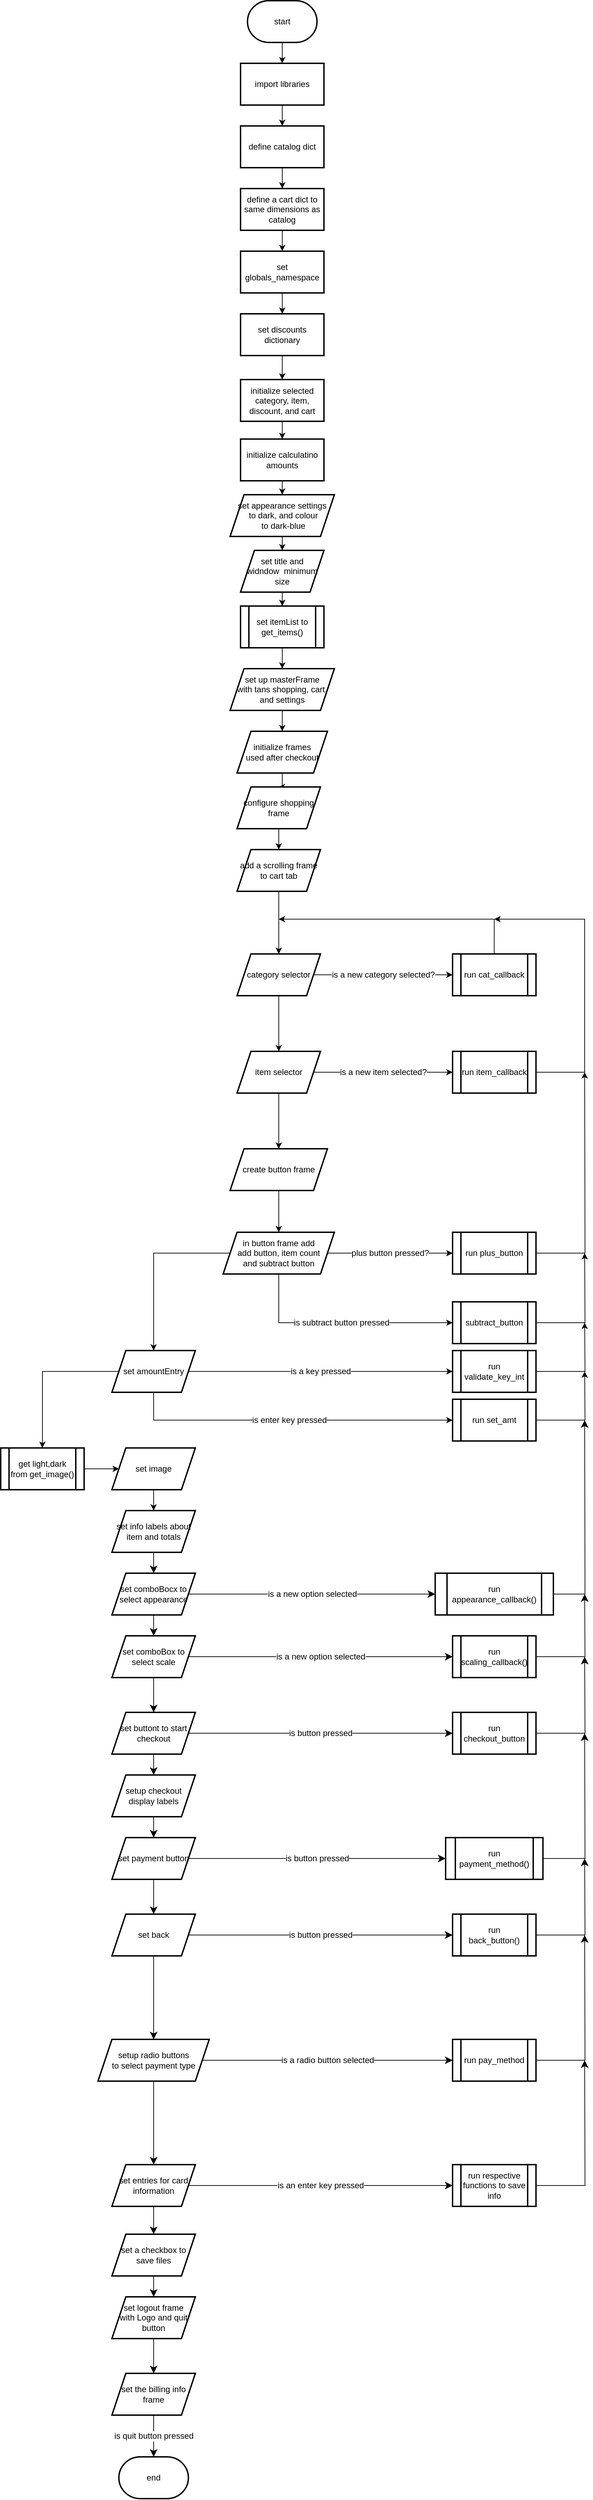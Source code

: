 <mxfile version="24.7.6">
  <diagram id="C5RBs43oDa-KdzZeNtuy" name="Page-1">
    <mxGraphModel dx="1877" dy="627" grid="1" gridSize="10" guides="1" tooltips="1" connect="1" arrows="1" fold="1" page="1" pageScale="1" pageWidth="827" pageHeight="1169" math="0" shadow="0">
      <root>
        <mxCell id="WIyWlLk6GJQsqaUBKTNV-0" />
        <mxCell id="WIyWlLk6GJQsqaUBKTNV-1" parent="WIyWlLk6GJQsqaUBKTNV-0" />
        <mxCell id="NpW_n_X_tTtmZRL8PVY6-8" value="" style="edgeStyle=orthogonalEdgeStyle;rounded=0;orthogonalLoop=1;jettySize=auto;html=1;" parent="WIyWlLk6GJQsqaUBKTNV-1" source="NpW_n_X_tTtmZRL8PVY6-2" target="NpW_n_X_tTtmZRL8PVY6-7" edge="1">
          <mxGeometry relative="1" as="geometry" />
        </mxCell>
        <mxCell id="NpW_n_X_tTtmZRL8PVY6-2" value="start" style="strokeWidth=2;html=1;shape=mxgraph.flowchart.terminator;whiteSpace=wrap;" parent="WIyWlLk6GJQsqaUBKTNV-1" vertex="1">
          <mxGeometry x="85" y="10" width="100" height="60" as="geometry" />
        </mxCell>
        <mxCell id="NpW_n_X_tTtmZRL8PVY6-3" value="end" style="strokeWidth=2;html=1;shape=mxgraph.flowchart.terminator;whiteSpace=wrap;" parent="WIyWlLk6GJQsqaUBKTNV-1" vertex="1">
          <mxGeometry x="-100" y="3540" width="100" height="60" as="geometry" />
        </mxCell>
        <mxCell id="NpW_n_X_tTtmZRL8PVY6-10" value="" style="edgeStyle=orthogonalEdgeStyle;rounded=0;orthogonalLoop=1;jettySize=auto;html=1;" parent="WIyWlLk6GJQsqaUBKTNV-1" source="NpW_n_X_tTtmZRL8PVY6-7" target="NpW_n_X_tTtmZRL8PVY6-9" edge="1">
          <mxGeometry relative="1" as="geometry" />
        </mxCell>
        <mxCell id="NpW_n_X_tTtmZRL8PVY6-7" value="import libraries" style="whiteSpace=wrap;html=1;strokeWidth=2;" parent="WIyWlLk6GJQsqaUBKTNV-1" vertex="1">
          <mxGeometry x="75" y="100" width="120" height="60" as="geometry" />
        </mxCell>
        <mxCell id="NpW_n_X_tTtmZRL8PVY6-12" value="" style="edgeStyle=orthogonalEdgeStyle;rounded=0;orthogonalLoop=1;jettySize=auto;html=1;" parent="WIyWlLk6GJQsqaUBKTNV-1" source="NpW_n_X_tTtmZRL8PVY6-9" target="NpW_n_X_tTtmZRL8PVY6-11" edge="1">
          <mxGeometry relative="1" as="geometry" />
        </mxCell>
        <mxCell id="NpW_n_X_tTtmZRL8PVY6-9" value="define catalog dict" style="whiteSpace=wrap;html=1;strokeWidth=2;" parent="WIyWlLk6GJQsqaUBKTNV-1" vertex="1">
          <mxGeometry x="75" y="190" width="120" height="60" as="geometry" />
        </mxCell>
        <mxCell id="NpW_n_X_tTtmZRL8PVY6-14" value="" style="edgeStyle=orthogonalEdgeStyle;rounded=0;orthogonalLoop=1;jettySize=auto;html=1;fontFamily=Helvetica;fontSize=12;fontColor=default;" parent="WIyWlLk6GJQsqaUBKTNV-1" source="NpW_n_X_tTtmZRL8PVY6-11" target="NpW_n_X_tTtmZRL8PVY6-13" edge="1">
          <mxGeometry relative="1" as="geometry" />
        </mxCell>
        <mxCell id="NpW_n_X_tTtmZRL8PVY6-11" value="define a cart dict to same dimensions as catalog" style="whiteSpace=wrap;html=1;strokeWidth=2;" parent="WIyWlLk6GJQsqaUBKTNV-1" vertex="1">
          <mxGeometry x="75" y="280" width="120" height="60" as="geometry" />
        </mxCell>
        <mxCell id="NpW_n_X_tTtmZRL8PVY6-16" value="" style="edgeStyle=orthogonalEdgeStyle;rounded=0;orthogonalLoop=1;jettySize=auto;html=1;fontFamily=Helvetica;fontSize=12;fontColor=default;" parent="WIyWlLk6GJQsqaUBKTNV-1" source="NpW_n_X_tTtmZRL8PVY6-13" target="NpW_n_X_tTtmZRL8PVY6-15" edge="1">
          <mxGeometry relative="1" as="geometry" />
        </mxCell>
        <mxCell id="NpW_n_X_tTtmZRL8PVY6-13" value="set globals_namespace" style="whiteSpace=wrap;html=1;strokeWidth=2;" parent="WIyWlLk6GJQsqaUBKTNV-1" vertex="1">
          <mxGeometry x="75" y="370" width="120" height="60" as="geometry" />
        </mxCell>
        <mxCell id="NpW_n_X_tTtmZRL8PVY6-18" value="" style="edgeStyle=orthogonalEdgeStyle;rounded=0;orthogonalLoop=1;jettySize=auto;html=1;fontFamily=Helvetica;fontSize=12;fontColor=default;" parent="WIyWlLk6GJQsqaUBKTNV-1" source="NpW_n_X_tTtmZRL8PVY6-15" target="NpW_n_X_tTtmZRL8PVY6-17" edge="1">
          <mxGeometry relative="1" as="geometry" />
        </mxCell>
        <mxCell id="NpW_n_X_tTtmZRL8PVY6-15" value="set discounts dictionary" style="whiteSpace=wrap;html=1;strokeWidth=2;" parent="WIyWlLk6GJQsqaUBKTNV-1" vertex="1">
          <mxGeometry x="75" y="460" width="120" height="60" as="geometry" />
        </mxCell>
        <mxCell id="NpW_n_X_tTtmZRL8PVY6-20" value="" style="edgeStyle=orthogonalEdgeStyle;rounded=0;orthogonalLoop=1;jettySize=auto;html=1;fontFamily=Helvetica;fontSize=12;fontColor=default;" parent="WIyWlLk6GJQsqaUBKTNV-1" source="NpW_n_X_tTtmZRL8PVY6-17" target="NpW_n_X_tTtmZRL8PVY6-19" edge="1">
          <mxGeometry relative="1" as="geometry" />
        </mxCell>
        <mxCell id="NpW_n_X_tTtmZRL8PVY6-17" value="initialize selected category, item, discount, and cart" style="whiteSpace=wrap;html=1;strokeWidth=2;" parent="WIyWlLk6GJQsqaUBKTNV-1" vertex="1">
          <mxGeometry x="75" y="554.5" width="120" height="60" as="geometry" />
        </mxCell>
        <mxCell id="NpW_n_X_tTtmZRL8PVY6-22" value="" style="edgeStyle=orthogonalEdgeStyle;rounded=0;orthogonalLoop=1;jettySize=auto;html=1;fontFamily=Helvetica;fontSize=12;fontColor=default;" parent="WIyWlLk6GJQsqaUBKTNV-1" source="NpW_n_X_tTtmZRL8PVY6-19" target="NpW_n_X_tTtmZRL8PVY6-21" edge="1">
          <mxGeometry relative="1" as="geometry" />
        </mxCell>
        <mxCell id="NpW_n_X_tTtmZRL8PVY6-19" value="initialize calculatino amounts" style="whiteSpace=wrap;html=1;strokeWidth=2;" parent="WIyWlLk6GJQsqaUBKTNV-1" vertex="1">
          <mxGeometry x="75" y="640" width="120" height="60" as="geometry" />
        </mxCell>
        <mxCell id="NpW_n_X_tTtmZRL8PVY6-26" value="" style="edgeStyle=orthogonalEdgeStyle;rounded=0;orthogonalLoop=1;jettySize=auto;html=1;fontFamily=Helvetica;fontSize=12;fontColor=default;" parent="WIyWlLk6GJQsqaUBKTNV-1" source="NpW_n_X_tTtmZRL8PVY6-21" target="NpW_n_X_tTtmZRL8PVY6-25" edge="1">
          <mxGeometry relative="1" as="geometry" />
        </mxCell>
        <mxCell id="NpW_n_X_tTtmZRL8PVY6-21" value="&lt;div&gt;set appearance settings&lt;/div&gt;&lt;div&gt;&amp;nbsp;to dark, and colour&lt;/div&gt;&lt;div&gt;&amp;nbsp;to dark-blue&lt;/div&gt;" style="shape=parallelogram;perimeter=parallelogramPerimeter;whiteSpace=wrap;html=1;fixedSize=1;strokeWidth=2;" parent="WIyWlLk6GJQsqaUBKTNV-1" vertex="1">
          <mxGeometry x="60" y="720" width="150" height="60" as="geometry" />
        </mxCell>
        <mxCell id="NpW_n_X_tTtmZRL8PVY6-29" value="" style="edgeStyle=orthogonalEdgeStyle;rounded=0;orthogonalLoop=1;jettySize=auto;html=1;fontFamily=Helvetica;fontSize=12;fontColor=default;" parent="WIyWlLk6GJQsqaUBKTNV-1" source="NpW_n_X_tTtmZRL8PVY6-25" target="NpW_n_X_tTtmZRL8PVY6-28" edge="1">
          <mxGeometry relative="1" as="geometry" />
        </mxCell>
        <mxCell id="NpW_n_X_tTtmZRL8PVY6-25" value="&lt;div&gt;set title and&lt;/div&gt;&lt;div&gt;widndow&amp;nbsp; minimum size&lt;br&gt;&lt;/div&gt;" style="shape=parallelogram;perimeter=parallelogramPerimeter;whiteSpace=wrap;html=1;fixedSize=1;strokeWidth=2;" parent="WIyWlLk6GJQsqaUBKTNV-1" vertex="1">
          <mxGeometry x="75" y="800" width="120" height="60" as="geometry" />
        </mxCell>
        <mxCell id="NpW_n_X_tTtmZRL8PVY6-31" value="" style="edgeStyle=orthogonalEdgeStyle;rounded=0;orthogonalLoop=1;jettySize=auto;html=1;fontFamily=Helvetica;fontSize=12;fontColor=default;" parent="WIyWlLk6GJQsqaUBKTNV-1" source="NpW_n_X_tTtmZRL8PVY6-28" target="NpW_n_X_tTtmZRL8PVY6-30" edge="1">
          <mxGeometry relative="1" as="geometry" />
        </mxCell>
        <mxCell id="NpW_n_X_tTtmZRL8PVY6-28" value="set itemList to get_items()" style="shape=process;whiteSpace=wrap;html=1;backgroundOutline=1;strokeWidth=2;" parent="WIyWlLk6GJQsqaUBKTNV-1" vertex="1">
          <mxGeometry x="75" y="880" width="120" height="60" as="geometry" />
        </mxCell>
        <mxCell id="NpW_n_X_tTtmZRL8PVY6-33" value="" style="edgeStyle=orthogonalEdgeStyle;rounded=0;orthogonalLoop=1;jettySize=auto;html=1;fontFamily=Helvetica;fontSize=12;fontColor=default;" parent="WIyWlLk6GJQsqaUBKTNV-1" source="NpW_n_X_tTtmZRL8PVY6-30" target="NpW_n_X_tTtmZRL8PVY6-32" edge="1">
          <mxGeometry relative="1" as="geometry" />
        </mxCell>
        <mxCell id="NpW_n_X_tTtmZRL8PVY6-30" value="&lt;div&gt;set up masterFrame&lt;/div&gt;&lt;div&gt;with tans shopping, cart, and settings&lt;/div&gt;" style="shape=parallelogram;perimeter=parallelogramPerimeter;whiteSpace=wrap;html=1;fixedSize=1;strokeWidth=2;" parent="WIyWlLk6GJQsqaUBKTNV-1" vertex="1">
          <mxGeometry x="60" y="970" width="150" height="60" as="geometry" />
        </mxCell>
        <mxCell id="NpW_n_X_tTtmZRL8PVY6-35" value="" style="edgeStyle=orthogonalEdgeStyle;rounded=0;orthogonalLoop=1;jettySize=auto;html=1;fontFamily=Helvetica;fontSize=12;fontColor=default;" parent="WIyWlLk6GJQsqaUBKTNV-1" source="NpW_n_X_tTtmZRL8PVY6-32" target="NpW_n_X_tTtmZRL8PVY6-34" edge="1">
          <mxGeometry relative="1" as="geometry" />
        </mxCell>
        <mxCell id="NpW_n_X_tTtmZRL8PVY6-32" value="&lt;div&gt;initialize frames&lt;/div&gt;&lt;div&gt;used after checkout&lt;/div&gt;" style="shape=parallelogram;perimeter=parallelogramPerimeter;whiteSpace=wrap;html=1;fixedSize=1;strokeWidth=2;" parent="WIyWlLk6GJQsqaUBKTNV-1" vertex="1">
          <mxGeometry x="70" y="1060" width="130" height="60" as="geometry" />
        </mxCell>
        <mxCell id="NpW_n_X_tTtmZRL8PVY6-37" value="" style="edgeStyle=orthogonalEdgeStyle;rounded=0;orthogonalLoop=1;jettySize=auto;html=1;fontFamily=Helvetica;fontSize=12;fontColor=default;" parent="WIyWlLk6GJQsqaUBKTNV-1" source="NpW_n_X_tTtmZRL8PVY6-34" target="NpW_n_X_tTtmZRL8PVY6-36" edge="1">
          <mxGeometry relative="1" as="geometry" />
        </mxCell>
        <mxCell id="NpW_n_X_tTtmZRL8PVY6-34" value="configure shopping frame" style="shape=parallelogram;perimeter=parallelogramPerimeter;whiteSpace=wrap;html=1;fixedSize=1;strokeWidth=2;" parent="WIyWlLk6GJQsqaUBKTNV-1" vertex="1">
          <mxGeometry x="70" y="1140" width="120" height="60" as="geometry" />
        </mxCell>
        <mxCell id="NpW_n_X_tTtmZRL8PVY6-39" value="" style="edgeStyle=orthogonalEdgeStyle;rounded=0;orthogonalLoop=1;jettySize=auto;html=1;fontFamily=Helvetica;fontSize=12;fontColor=default;" parent="WIyWlLk6GJQsqaUBKTNV-1" source="NpW_n_X_tTtmZRL8PVY6-36" target="NpW_n_X_tTtmZRL8PVY6-38" edge="1">
          <mxGeometry relative="1" as="geometry" />
        </mxCell>
        <mxCell id="NpW_n_X_tTtmZRL8PVY6-36" value="add a scrolling frame to cart tab" style="shape=parallelogram;perimeter=parallelogramPerimeter;whiteSpace=wrap;html=1;fixedSize=1;strokeWidth=2;" parent="WIyWlLk6GJQsqaUBKTNV-1" vertex="1">
          <mxGeometry x="70" y="1230" width="120" height="60" as="geometry" />
        </mxCell>
        <mxCell id="NpW_n_X_tTtmZRL8PVY6-41" value="is a new category selected?" style="edgeStyle=orthogonalEdgeStyle;rounded=0;orthogonalLoop=1;jettySize=auto;html=1;fontFamily=Helvetica;fontSize=12;fontColor=default;" parent="WIyWlLk6GJQsqaUBKTNV-1" source="NpW_n_X_tTtmZRL8PVY6-38" target="NpW_n_X_tTtmZRL8PVY6-40" edge="1">
          <mxGeometry relative="1" as="geometry" />
        </mxCell>
        <mxCell id="NpW_n_X_tTtmZRL8PVY6-44" value="" style="edgeStyle=orthogonalEdgeStyle;rounded=0;orthogonalLoop=1;jettySize=auto;html=1;fontFamily=Helvetica;fontSize=12;fontColor=default;" parent="WIyWlLk6GJQsqaUBKTNV-1" source="NpW_n_X_tTtmZRL8PVY6-38" target="NpW_n_X_tTtmZRL8PVY6-43" edge="1">
          <mxGeometry relative="1" as="geometry" />
        </mxCell>
        <mxCell id="NpW_n_X_tTtmZRL8PVY6-38" value="category selector" style="shape=parallelogram;perimeter=parallelogramPerimeter;whiteSpace=wrap;html=1;fixedSize=1;strokeWidth=2;" parent="WIyWlLk6GJQsqaUBKTNV-1" vertex="1">
          <mxGeometry x="70" y="1380" width="120" height="60" as="geometry" />
        </mxCell>
        <mxCell id="NpW_n_X_tTtmZRL8PVY6-42" style="edgeStyle=orthogonalEdgeStyle;rounded=0;orthogonalLoop=1;jettySize=auto;html=1;fontFamily=Helvetica;fontSize=12;fontColor=default;" parent="WIyWlLk6GJQsqaUBKTNV-1" edge="1">
          <mxGeometry relative="1" as="geometry">
            <mxPoint x="130" y="1330" as="targetPoint" />
            <mxPoint x="439.881" y="1380" as="sourcePoint" />
            <Array as="points">
              <mxPoint x="440" y="1330" />
              <mxPoint x="160" y="1330" />
            </Array>
          </mxGeometry>
        </mxCell>
        <mxCell id="NpW_n_X_tTtmZRL8PVY6-40" value="run cat_callback" style="shape=process;whiteSpace=wrap;html=1;backgroundOutline=1;strokeWidth=2;" parent="WIyWlLk6GJQsqaUBKTNV-1" vertex="1">
          <mxGeometry x="380" y="1380" width="120" height="60" as="geometry" />
        </mxCell>
        <mxCell id="NpW_n_X_tTtmZRL8PVY6-46" value="is a new item selected?" style="edgeStyle=orthogonalEdgeStyle;rounded=0;orthogonalLoop=1;jettySize=auto;html=1;fontFamily=Helvetica;fontSize=12;fontColor=default;" parent="WIyWlLk6GJQsqaUBKTNV-1" source="NpW_n_X_tTtmZRL8PVY6-43" target="NpW_n_X_tTtmZRL8PVY6-45" edge="1">
          <mxGeometry relative="1" as="geometry" />
        </mxCell>
        <mxCell id="NpW_n_X_tTtmZRL8PVY6-49" value="" style="edgeStyle=orthogonalEdgeStyle;rounded=0;orthogonalLoop=1;jettySize=auto;html=1;fontFamily=Helvetica;fontSize=12;fontColor=default;" parent="WIyWlLk6GJQsqaUBKTNV-1" source="NpW_n_X_tTtmZRL8PVY6-43" target="NpW_n_X_tTtmZRL8PVY6-48" edge="1">
          <mxGeometry relative="1" as="geometry" />
        </mxCell>
        <mxCell id="NpW_n_X_tTtmZRL8PVY6-43" value="item selector" style="shape=parallelogram;perimeter=parallelogramPerimeter;whiteSpace=wrap;html=1;fixedSize=1;strokeWidth=2;" parent="WIyWlLk6GJQsqaUBKTNV-1" vertex="1">
          <mxGeometry x="70" y="1520" width="120" height="60" as="geometry" />
        </mxCell>
        <mxCell id="NpW_n_X_tTtmZRL8PVY6-47" style="edgeStyle=orthogonalEdgeStyle;rounded=0;orthogonalLoop=1;jettySize=auto;html=1;fontFamily=Helvetica;fontSize=12;fontColor=default;" parent="WIyWlLk6GJQsqaUBKTNV-1" source="NpW_n_X_tTtmZRL8PVY6-45" edge="1">
          <mxGeometry relative="1" as="geometry">
            <mxPoint x="440" y="1330" as="targetPoint" />
            <Array as="points">
              <mxPoint x="570" y="1550" />
              <mxPoint x="570" y="1330" />
              <mxPoint x="450" y="1330" />
            </Array>
          </mxGeometry>
        </mxCell>
        <mxCell id="NpW_n_X_tTtmZRL8PVY6-45" value="run item_callback" style="shape=process;whiteSpace=wrap;html=1;backgroundOutline=1;strokeWidth=2;" parent="WIyWlLk6GJQsqaUBKTNV-1" vertex="1">
          <mxGeometry x="380" y="1520" width="120" height="60" as="geometry" />
        </mxCell>
        <mxCell id="NpW_n_X_tTtmZRL8PVY6-51" value="" style="edgeStyle=orthogonalEdgeStyle;rounded=0;orthogonalLoop=1;jettySize=auto;html=1;fontFamily=Helvetica;fontSize=12;fontColor=default;" parent="WIyWlLk6GJQsqaUBKTNV-1" source="NpW_n_X_tTtmZRL8PVY6-48" target="NpW_n_X_tTtmZRL8PVY6-50" edge="1">
          <mxGeometry relative="1" as="geometry" />
        </mxCell>
        <mxCell id="NpW_n_X_tTtmZRL8PVY6-48" value="create button frame" style="shape=parallelogram;perimeter=parallelogramPerimeter;whiteSpace=wrap;html=1;fixedSize=1;strokeWidth=2;" parent="WIyWlLk6GJQsqaUBKTNV-1" vertex="1">
          <mxGeometry x="60" y="1660" width="140" height="60" as="geometry" />
        </mxCell>
        <mxCell id="NpW_n_X_tTtmZRL8PVY6-53" value="plus button pressed?" style="edgeStyle=orthogonalEdgeStyle;rounded=0;orthogonalLoop=1;jettySize=auto;html=1;fontFamily=Helvetica;fontSize=12;fontColor=default;" parent="WIyWlLk6GJQsqaUBKTNV-1" source="NpW_n_X_tTtmZRL8PVY6-50" target="NpW_n_X_tTtmZRL8PVY6-52" edge="1">
          <mxGeometry relative="1" as="geometry" />
        </mxCell>
        <mxCell id="NpW_n_X_tTtmZRL8PVY6-55" value="is subtract button pressed" style="edgeStyle=orthogonalEdgeStyle;rounded=0;orthogonalLoop=1;jettySize=auto;html=1;fontFamily=Helvetica;fontSize=12;fontColor=default;" parent="WIyWlLk6GJQsqaUBKTNV-1" source="NpW_n_X_tTtmZRL8PVY6-50" target="NpW_n_X_tTtmZRL8PVY6-54" edge="1">
          <mxGeometry relative="1" as="geometry">
            <Array as="points">
              <mxPoint x="130" y="1910" />
            </Array>
            <mxPoint as="offset" />
          </mxGeometry>
        </mxCell>
        <mxCell id="NpW_n_X_tTtmZRL8PVY6-60" value="" style="edgeStyle=orthogonalEdgeStyle;rounded=0;orthogonalLoop=1;jettySize=auto;html=1;fontFamily=Helvetica;fontSize=12;fontColor=default;" parent="WIyWlLk6GJQsqaUBKTNV-1" source="NpW_n_X_tTtmZRL8PVY6-50" target="NpW_n_X_tTtmZRL8PVY6-59" edge="1">
          <mxGeometry relative="1" as="geometry" />
        </mxCell>
        <mxCell id="NpW_n_X_tTtmZRL8PVY6-50" value="&lt;div&gt;in button frame add&lt;/div&gt;&lt;div&gt;add button, item count&lt;/div&gt;&lt;div&gt;and subtract button&lt;br&gt;&lt;/div&gt;" style="shape=parallelogram;perimeter=parallelogramPerimeter;whiteSpace=wrap;html=1;fixedSize=1;strokeWidth=2;" parent="WIyWlLk6GJQsqaUBKTNV-1" vertex="1">
          <mxGeometry x="50" y="1780" width="160" height="60" as="geometry" />
        </mxCell>
        <mxCell id="NpW_n_X_tTtmZRL8PVY6-56" style="edgeStyle=orthogonalEdgeStyle;rounded=0;orthogonalLoop=1;jettySize=auto;html=1;fontFamily=Helvetica;fontSize=12;fontColor=default;" parent="WIyWlLk6GJQsqaUBKTNV-1" source="NpW_n_X_tTtmZRL8PVY6-52" edge="1">
          <mxGeometry relative="1" as="geometry">
            <mxPoint x="570" y="1550" as="targetPoint" />
          </mxGeometry>
        </mxCell>
        <mxCell id="NpW_n_X_tTtmZRL8PVY6-52" value="run plus_button" style="shape=process;whiteSpace=wrap;html=1;backgroundOutline=1;strokeWidth=2;" parent="WIyWlLk6GJQsqaUBKTNV-1" vertex="1">
          <mxGeometry x="380" y="1780" width="120" height="60" as="geometry" />
        </mxCell>
        <mxCell id="NpW_n_X_tTtmZRL8PVY6-57" style="edgeStyle=orthogonalEdgeStyle;rounded=0;orthogonalLoop=1;jettySize=auto;html=1;fontFamily=Helvetica;fontSize=12;fontColor=default;" parent="WIyWlLk6GJQsqaUBKTNV-1" source="NpW_n_X_tTtmZRL8PVY6-54" edge="1">
          <mxGeometry relative="1" as="geometry">
            <mxPoint x="570" y="1810" as="targetPoint" />
          </mxGeometry>
        </mxCell>
        <mxCell id="NpW_n_X_tTtmZRL8PVY6-54" value="subtract_button" style="shape=process;whiteSpace=wrap;html=1;backgroundOutline=1;strokeWidth=2;" parent="WIyWlLk6GJQsqaUBKTNV-1" vertex="1">
          <mxGeometry x="380" y="1880" width="120" height="60" as="geometry" />
        </mxCell>
        <mxCell id="NpW_n_X_tTtmZRL8PVY6-62" value="is enter key pressed" style="edgeStyle=orthogonalEdgeStyle;rounded=0;orthogonalLoop=1;jettySize=auto;html=1;fontFamily=Helvetica;fontSize=12;fontColor=default;" parent="WIyWlLk6GJQsqaUBKTNV-1" source="NpW_n_X_tTtmZRL8PVY6-59" target="NpW_n_X_tTtmZRL8PVY6-61" edge="1">
          <mxGeometry relative="1" as="geometry">
            <Array as="points">
              <mxPoint x="-50" y="2050" />
              <mxPoint x="190" y="2050" />
            </Array>
          </mxGeometry>
        </mxCell>
        <mxCell id="NpW_n_X_tTtmZRL8PVY6-64" value="is a key pressed" style="edgeStyle=orthogonalEdgeStyle;rounded=0;orthogonalLoop=1;jettySize=auto;html=1;fontFamily=Helvetica;fontSize=12;fontColor=default;" parent="WIyWlLk6GJQsqaUBKTNV-1" source="NpW_n_X_tTtmZRL8PVY6-59" target="NpW_n_X_tTtmZRL8PVY6-63" edge="1">
          <mxGeometry relative="1" as="geometry" />
        </mxCell>
        <mxCell id="NpW_n_X_tTtmZRL8PVY6-72" value="" style="edgeStyle=orthogonalEdgeStyle;rounded=0;orthogonalLoop=1;jettySize=auto;html=1;fontFamily=Helvetica;fontSize=12;fontColor=default;" parent="WIyWlLk6GJQsqaUBKTNV-1" source="NpW_n_X_tTtmZRL8PVY6-59" target="NpW_n_X_tTtmZRL8PVY6-71" edge="1">
          <mxGeometry relative="1" as="geometry" />
        </mxCell>
        <mxCell id="NpW_n_X_tTtmZRL8PVY6-59" value="set amountEntry" style="shape=parallelogram;perimeter=parallelogramPerimeter;whiteSpace=wrap;html=1;fixedSize=1;strokeWidth=2;" parent="WIyWlLk6GJQsqaUBKTNV-1" vertex="1">
          <mxGeometry x="-110" y="1950" width="120" height="60" as="geometry" />
        </mxCell>
        <mxCell id="NpW_n_X_tTtmZRL8PVY6-66" style="edgeStyle=orthogonalEdgeStyle;rounded=0;orthogonalLoop=1;jettySize=auto;html=1;fontFamily=Helvetica;fontSize=12;fontColor=default;" parent="WIyWlLk6GJQsqaUBKTNV-1" source="NpW_n_X_tTtmZRL8PVY6-61" edge="1">
          <mxGeometry relative="1" as="geometry">
            <mxPoint x="570" y="1980" as="targetPoint" />
          </mxGeometry>
        </mxCell>
        <mxCell id="NpW_n_X_tTtmZRL8PVY6-61" value="run set_amt" style="shape=process;whiteSpace=wrap;html=1;backgroundOutline=1;strokeWidth=2;" parent="WIyWlLk6GJQsqaUBKTNV-1" vertex="1">
          <mxGeometry x="380" y="2020" width="120" height="60" as="geometry" />
        </mxCell>
        <mxCell id="NpW_n_X_tTtmZRL8PVY6-65" style="edgeStyle=orthogonalEdgeStyle;rounded=0;orthogonalLoop=1;jettySize=auto;html=1;fontFamily=Helvetica;fontSize=12;fontColor=default;" parent="WIyWlLk6GJQsqaUBKTNV-1" source="NpW_n_X_tTtmZRL8PVY6-63" edge="1">
          <mxGeometry relative="1" as="geometry">
            <mxPoint x="570" y="1910" as="targetPoint" />
          </mxGeometry>
        </mxCell>
        <mxCell id="NpW_n_X_tTtmZRL8PVY6-63" value="run validate_key_int" style="shape=process;whiteSpace=wrap;html=1;backgroundOutline=1;strokeWidth=2;" parent="WIyWlLk6GJQsqaUBKTNV-1" vertex="1">
          <mxGeometry x="380" y="1950" width="120" height="60" as="geometry" />
        </mxCell>
        <mxCell id="NpW_n_X_tTtmZRL8PVY6-74" value="" style="edgeStyle=orthogonalEdgeStyle;rounded=0;orthogonalLoop=1;jettySize=auto;html=1;fontFamily=Helvetica;fontSize=12;fontColor=default;" parent="WIyWlLk6GJQsqaUBKTNV-1" source="NpW_n_X_tTtmZRL8PVY6-71" target="NpW_n_X_tTtmZRL8PVY6-73" edge="1">
          <mxGeometry relative="1" as="geometry" />
        </mxCell>
        <mxCell id="NpW_n_X_tTtmZRL8PVY6-71" value="get light,dark from get_image()" style="shape=process;whiteSpace=wrap;html=1;backgroundOutline=1;strokeWidth=2;" parent="WIyWlLk6GJQsqaUBKTNV-1" vertex="1">
          <mxGeometry x="-270" y="2090" width="120" height="60" as="geometry" />
        </mxCell>
        <mxCell id="NpW_n_X_tTtmZRL8PVY6-76" value="" style="edgeStyle=orthogonalEdgeStyle;rounded=0;orthogonalLoop=1;jettySize=auto;html=1;fontFamily=Helvetica;fontSize=12;fontColor=default;" parent="WIyWlLk6GJQsqaUBKTNV-1" source="NpW_n_X_tTtmZRL8PVY6-73" target="NpW_n_X_tTtmZRL8PVY6-75" edge="1">
          <mxGeometry relative="1" as="geometry" />
        </mxCell>
        <mxCell id="NpW_n_X_tTtmZRL8PVY6-73" value="set image" style="shape=parallelogram;perimeter=parallelogramPerimeter;whiteSpace=wrap;html=1;fixedSize=1;strokeWidth=2;" parent="WIyWlLk6GJQsqaUBKTNV-1" vertex="1">
          <mxGeometry x="-110" y="2090" width="120" height="60" as="geometry" />
        </mxCell>
        <mxCell id="zTI4IyrA9DTohbGWHcb_-1" value="" style="edgeStyle=none;curved=1;rounded=0;orthogonalLoop=1;jettySize=auto;html=1;fontSize=12;startSize=8;endSize=8;" parent="WIyWlLk6GJQsqaUBKTNV-1" source="NpW_n_X_tTtmZRL8PVY6-75" target="zTI4IyrA9DTohbGWHcb_-0" edge="1">
          <mxGeometry relative="1" as="geometry" />
        </mxCell>
        <mxCell id="NpW_n_X_tTtmZRL8PVY6-75" value="set info labels about item and totals" style="shape=parallelogram;perimeter=parallelogramPerimeter;whiteSpace=wrap;html=1;fixedSize=1;strokeWidth=2;" parent="WIyWlLk6GJQsqaUBKTNV-1" vertex="1">
          <mxGeometry x="-110" y="2180" width="120" height="60" as="geometry" />
        </mxCell>
        <mxCell id="zTI4IyrA9DTohbGWHcb_-3" value="is a new option selected" style="edgeStyle=none;curved=1;rounded=0;orthogonalLoop=1;jettySize=auto;html=1;fontSize=12;startSize=8;endSize=8;" parent="WIyWlLk6GJQsqaUBKTNV-1" source="zTI4IyrA9DTohbGWHcb_-0" target="zTI4IyrA9DTohbGWHcb_-2" edge="1">
          <mxGeometry relative="1" as="geometry">
            <Array as="points">
              <mxPoint x="70" y="2300" />
            </Array>
          </mxGeometry>
        </mxCell>
        <mxCell id="zTI4IyrA9DTohbGWHcb_-7" value="" style="edgeStyle=none;curved=1;rounded=0;orthogonalLoop=1;jettySize=auto;html=1;fontSize=12;startSize=8;endSize=8;" parent="WIyWlLk6GJQsqaUBKTNV-1" source="zTI4IyrA9DTohbGWHcb_-0" target="zTI4IyrA9DTohbGWHcb_-6" edge="1">
          <mxGeometry relative="1" as="geometry" />
        </mxCell>
        <mxCell id="zTI4IyrA9DTohbGWHcb_-0" value="set comboBocx to select appearance" style="shape=parallelogram;perimeter=parallelogramPerimeter;whiteSpace=wrap;html=1;fixedSize=1;strokeWidth=2;" parent="WIyWlLk6GJQsqaUBKTNV-1" vertex="1">
          <mxGeometry x="-110" y="2270" width="120" height="60" as="geometry" />
        </mxCell>
        <mxCell id="zTI4IyrA9DTohbGWHcb_-5" style="edgeStyle=orthogonalEdgeStyle;rounded=0;orthogonalLoop=1;jettySize=auto;html=1;fontSize=12;startSize=8;endSize=8;" parent="WIyWlLk6GJQsqaUBKTNV-1" source="zTI4IyrA9DTohbGWHcb_-2" edge="1">
          <mxGeometry relative="1" as="geometry">
            <mxPoint x="570" y="2050" as="targetPoint" />
          </mxGeometry>
        </mxCell>
        <mxCell id="zTI4IyrA9DTohbGWHcb_-2" value="run appearance_callback()" style="shape=process;whiteSpace=wrap;html=1;backgroundOutline=1;strokeWidth=2;" parent="WIyWlLk6GJQsqaUBKTNV-1" vertex="1">
          <mxGeometry x="355" y="2270" width="170" height="60" as="geometry" />
        </mxCell>
        <mxCell id="zTI4IyrA9DTohbGWHcb_-9" value="is a new option selected" style="edgeStyle=none;curved=1;rounded=0;orthogonalLoop=1;jettySize=auto;html=1;fontSize=12;startSize=8;endSize=8;" parent="WIyWlLk6GJQsqaUBKTNV-1" source="zTI4IyrA9DTohbGWHcb_-6" target="zTI4IyrA9DTohbGWHcb_-8" edge="1">
          <mxGeometry relative="1" as="geometry" />
        </mxCell>
        <mxCell id="zTI4IyrA9DTohbGWHcb_-12" value="" style="edgeStyle=none;curved=1;rounded=0;orthogonalLoop=1;jettySize=auto;html=1;fontSize=12;startSize=8;endSize=8;" parent="WIyWlLk6GJQsqaUBKTNV-1" source="zTI4IyrA9DTohbGWHcb_-6" target="zTI4IyrA9DTohbGWHcb_-11" edge="1">
          <mxGeometry relative="1" as="geometry" />
        </mxCell>
        <mxCell id="zTI4IyrA9DTohbGWHcb_-6" value="set comboBox to select scale" style="shape=parallelogram;perimeter=parallelogramPerimeter;whiteSpace=wrap;html=1;fixedSize=1;strokeWidth=2;" parent="WIyWlLk6GJQsqaUBKTNV-1" vertex="1">
          <mxGeometry x="-110" y="2360" width="120" height="60" as="geometry" />
        </mxCell>
        <mxCell id="zTI4IyrA9DTohbGWHcb_-10" style="edgeStyle=orthogonalEdgeStyle;rounded=0;orthogonalLoop=1;jettySize=auto;html=1;fontSize=12;startSize=8;endSize=8;" parent="WIyWlLk6GJQsqaUBKTNV-1" source="zTI4IyrA9DTohbGWHcb_-8" edge="1">
          <mxGeometry relative="1" as="geometry">
            <mxPoint x="570" y="2300" as="targetPoint" />
          </mxGeometry>
        </mxCell>
        <mxCell id="zTI4IyrA9DTohbGWHcb_-8" value="run scaling_callback()" style="shape=process;whiteSpace=wrap;html=1;backgroundOutline=1;strokeWidth=2;" parent="WIyWlLk6GJQsqaUBKTNV-1" vertex="1">
          <mxGeometry x="380" y="2360" width="120" height="60" as="geometry" />
        </mxCell>
        <mxCell id="zTI4IyrA9DTohbGWHcb_-14" value="is button pressed" style="edgeStyle=none;curved=1;rounded=0;orthogonalLoop=1;jettySize=auto;html=1;fontSize=12;startSize=8;endSize=8;" parent="WIyWlLk6GJQsqaUBKTNV-1" source="zTI4IyrA9DTohbGWHcb_-11" target="zTI4IyrA9DTohbGWHcb_-13" edge="1">
          <mxGeometry relative="1" as="geometry" />
        </mxCell>
        <mxCell id="zTI4IyrA9DTohbGWHcb_-17" value="" style="edgeStyle=none;curved=1;rounded=0;orthogonalLoop=1;jettySize=auto;html=1;fontSize=12;startSize=8;endSize=8;" parent="WIyWlLk6GJQsqaUBKTNV-1" source="zTI4IyrA9DTohbGWHcb_-11" target="zTI4IyrA9DTohbGWHcb_-16" edge="1">
          <mxGeometry relative="1" as="geometry" />
        </mxCell>
        <mxCell id="zTI4IyrA9DTohbGWHcb_-11" value="set buttont to start checkout" style="shape=parallelogram;perimeter=parallelogramPerimeter;whiteSpace=wrap;html=1;fixedSize=1;strokeWidth=2;" parent="WIyWlLk6GJQsqaUBKTNV-1" vertex="1">
          <mxGeometry x="-110" y="2470" width="120" height="60" as="geometry" />
        </mxCell>
        <mxCell id="zTI4IyrA9DTohbGWHcb_-15" style="edgeStyle=orthogonalEdgeStyle;rounded=0;orthogonalLoop=1;jettySize=auto;html=1;fontSize=12;startSize=8;endSize=8;" parent="WIyWlLk6GJQsqaUBKTNV-1" source="zTI4IyrA9DTohbGWHcb_-13" edge="1">
          <mxGeometry relative="1" as="geometry">
            <mxPoint x="570" y="2390" as="targetPoint" />
          </mxGeometry>
        </mxCell>
        <mxCell id="zTI4IyrA9DTohbGWHcb_-13" value="run checkout_button" style="shape=process;whiteSpace=wrap;html=1;backgroundOutline=1;strokeWidth=2;" parent="WIyWlLk6GJQsqaUBKTNV-1" vertex="1">
          <mxGeometry x="380" y="2470" width="120" height="60" as="geometry" />
        </mxCell>
        <mxCell id="zTI4IyrA9DTohbGWHcb_-19" value="" style="edgeStyle=none;curved=1;rounded=0;orthogonalLoop=1;jettySize=auto;html=1;fontSize=12;startSize=8;endSize=8;" parent="WIyWlLk6GJQsqaUBKTNV-1" source="zTI4IyrA9DTohbGWHcb_-16" target="zTI4IyrA9DTohbGWHcb_-18" edge="1">
          <mxGeometry relative="1" as="geometry" />
        </mxCell>
        <mxCell id="zTI4IyrA9DTohbGWHcb_-16" value="setup checkout display labels" style="shape=parallelogram;perimeter=parallelogramPerimeter;whiteSpace=wrap;html=1;fixedSize=1;strokeWidth=2;" parent="WIyWlLk6GJQsqaUBKTNV-1" vertex="1">
          <mxGeometry x="-110" y="2560" width="120" height="60" as="geometry" />
        </mxCell>
        <mxCell id="zTI4IyrA9DTohbGWHcb_-21" value="is button pressed" style="edgeStyle=none;curved=1;rounded=0;orthogonalLoop=1;jettySize=auto;html=1;fontSize=12;startSize=8;endSize=8;" parent="WIyWlLk6GJQsqaUBKTNV-1" source="zTI4IyrA9DTohbGWHcb_-18" target="zTI4IyrA9DTohbGWHcb_-20" edge="1">
          <mxGeometry relative="1" as="geometry" />
        </mxCell>
        <mxCell id="zTI4IyrA9DTohbGWHcb_-24" value="" style="edgeStyle=none;curved=1;rounded=0;orthogonalLoop=1;jettySize=auto;html=1;fontSize=12;startSize=8;endSize=8;" parent="WIyWlLk6GJQsqaUBKTNV-1" source="zTI4IyrA9DTohbGWHcb_-18" target="zTI4IyrA9DTohbGWHcb_-23" edge="1">
          <mxGeometry relative="1" as="geometry" />
        </mxCell>
        <mxCell id="zTI4IyrA9DTohbGWHcb_-18" value="set payment button" style="shape=parallelogram;perimeter=parallelogramPerimeter;whiteSpace=wrap;html=1;fixedSize=1;strokeWidth=2;" parent="WIyWlLk6GJQsqaUBKTNV-1" vertex="1">
          <mxGeometry x="-110" y="2650" width="120" height="60" as="geometry" />
        </mxCell>
        <mxCell id="zTI4IyrA9DTohbGWHcb_-22" style="edgeStyle=orthogonalEdgeStyle;rounded=0;orthogonalLoop=1;jettySize=auto;html=1;fontSize=12;startSize=8;endSize=8;" parent="WIyWlLk6GJQsqaUBKTNV-1" source="zTI4IyrA9DTohbGWHcb_-20" edge="1">
          <mxGeometry relative="1" as="geometry">
            <mxPoint x="570" y="2500" as="targetPoint" />
          </mxGeometry>
        </mxCell>
        <mxCell id="zTI4IyrA9DTohbGWHcb_-20" value="run payment_method()" style="shape=process;whiteSpace=wrap;html=1;backgroundOutline=1;strokeWidth=2;" parent="WIyWlLk6GJQsqaUBKTNV-1" vertex="1">
          <mxGeometry x="370" y="2650" width="140" height="60" as="geometry" />
        </mxCell>
        <mxCell id="zTI4IyrA9DTohbGWHcb_-26" value="is button pressed" style="edgeStyle=none;curved=1;rounded=0;orthogonalLoop=1;jettySize=auto;html=1;fontSize=12;startSize=8;endSize=8;" parent="WIyWlLk6GJQsqaUBKTNV-1" source="zTI4IyrA9DTohbGWHcb_-23" target="zTI4IyrA9DTohbGWHcb_-25" edge="1">
          <mxGeometry relative="1" as="geometry" />
        </mxCell>
        <mxCell id="zTI4IyrA9DTohbGWHcb_-40" value="" style="edgeStyle=none;curved=1;rounded=0;orthogonalLoop=1;jettySize=auto;html=1;fontSize=12;startSize=8;endSize=8;" parent="WIyWlLk6GJQsqaUBKTNV-1" source="zTI4IyrA9DTohbGWHcb_-23" target="zTI4IyrA9DTohbGWHcb_-39" edge="1">
          <mxGeometry relative="1" as="geometry" />
        </mxCell>
        <mxCell id="zTI4IyrA9DTohbGWHcb_-23" value="set back" style="shape=parallelogram;perimeter=parallelogramPerimeter;whiteSpace=wrap;html=1;fixedSize=1;strokeWidth=2;" parent="WIyWlLk6GJQsqaUBKTNV-1" vertex="1">
          <mxGeometry x="-110" y="2760" width="120" height="60" as="geometry" />
        </mxCell>
        <mxCell id="zTI4IyrA9DTohbGWHcb_-28" style="edgeStyle=orthogonalEdgeStyle;rounded=0;orthogonalLoop=1;jettySize=auto;html=1;fontSize=12;startSize=8;endSize=8;" parent="WIyWlLk6GJQsqaUBKTNV-1" source="zTI4IyrA9DTohbGWHcb_-25" edge="1">
          <mxGeometry relative="1" as="geometry">
            <mxPoint x="570" y="2680" as="targetPoint" />
          </mxGeometry>
        </mxCell>
        <mxCell id="zTI4IyrA9DTohbGWHcb_-25" value="run back_button()" style="shape=process;whiteSpace=wrap;html=1;backgroundOutline=1;strokeWidth=2;" parent="WIyWlLk6GJQsqaUBKTNV-1" vertex="1">
          <mxGeometry x="380" y="2760" width="120" height="60" as="geometry" />
        </mxCell>
        <mxCell id="zTI4IyrA9DTohbGWHcb_-42" value="is a radio button selected" style="edgeStyle=none;curved=1;rounded=0;orthogonalLoop=1;jettySize=auto;html=1;fontSize=12;startSize=8;endSize=8;" parent="WIyWlLk6GJQsqaUBKTNV-1" source="zTI4IyrA9DTohbGWHcb_-39" target="zTI4IyrA9DTohbGWHcb_-41" edge="1">
          <mxGeometry relative="1" as="geometry" />
        </mxCell>
        <mxCell id="zTI4IyrA9DTohbGWHcb_-45" value="" style="edgeStyle=none;curved=1;rounded=0;orthogonalLoop=1;jettySize=auto;html=1;fontSize=12;startSize=8;endSize=8;" parent="WIyWlLk6GJQsqaUBKTNV-1" source="zTI4IyrA9DTohbGWHcb_-39" target="zTI4IyrA9DTohbGWHcb_-44" edge="1">
          <mxGeometry relative="1" as="geometry" />
        </mxCell>
        <mxCell id="zTI4IyrA9DTohbGWHcb_-39" value="&lt;div&gt;setup radio buttons&lt;/div&gt;&lt;div&gt;to select payment type&lt;br&gt;&lt;/div&gt;" style="shape=parallelogram;perimeter=parallelogramPerimeter;whiteSpace=wrap;html=1;fixedSize=1;strokeWidth=2;" parent="WIyWlLk6GJQsqaUBKTNV-1" vertex="1">
          <mxGeometry x="-130" y="2940" width="160" height="60" as="geometry" />
        </mxCell>
        <mxCell id="zTI4IyrA9DTohbGWHcb_-43" style="edgeStyle=orthogonalEdgeStyle;rounded=0;orthogonalLoop=1;jettySize=auto;html=1;fontSize=12;startSize=8;endSize=8;" parent="WIyWlLk6GJQsqaUBKTNV-1" source="zTI4IyrA9DTohbGWHcb_-41" edge="1">
          <mxGeometry relative="1" as="geometry">
            <mxPoint x="570" y="2790" as="targetPoint" />
          </mxGeometry>
        </mxCell>
        <mxCell id="zTI4IyrA9DTohbGWHcb_-41" value="run pay_method" style="shape=process;whiteSpace=wrap;html=1;backgroundOutline=1;strokeWidth=2;" parent="WIyWlLk6GJQsqaUBKTNV-1" vertex="1">
          <mxGeometry x="380" y="2940" width="120" height="60" as="geometry" />
        </mxCell>
        <mxCell id="zTI4IyrA9DTohbGWHcb_-47" value="is an enter key pressed" style="edgeStyle=none;curved=1;rounded=0;orthogonalLoop=1;jettySize=auto;html=1;fontSize=12;startSize=8;endSize=8;" parent="WIyWlLk6GJQsqaUBKTNV-1" source="zTI4IyrA9DTohbGWHcb_-44" target="zTI4IyrA9DTohbGWHcb_-46" edge="1">
          <mxGeometry relative="1" as="geometry" />
        </mxCell>
        <mxCell id="zTI4IyrA9DTohbGWHcb_-50" value="" style="edgeStyle=none;curved=1;rounded=0;orthogonalLoop=1;jettySize=auto;html=1;fontSize=12;startSize=8;endSize=8;" parent="WIyWlLk6GJQsqaUBKTNV-1" source="zTI4IyrA9DTohbGWHcb_-44" target="zTI4IyrA9DTohbGWHcb_-49" edge="1">
          <mxGeometry relative="1" as="geometry" />
        </mxCell>
        <mxCell id="zTI4IyrA9DTohbGWHcb_-44" value="set entries for card information" style="shape=parallelogram;perimeter=parallelogramPerimeter;whiteSpace=wrap;html=1;fixedSize=1;strokeWidth=2;" parent="WIyWlLk6GJQsqaUBKTNV-1" vertex="1">
          <mxGeometry x="-110" y="3120" width="120" height="60" as="geometry" />
        </mxCell>
        <mxCell id="zTI4IyrA9DTohbGWHcb_-48" style="edgeStyle=orthogonalEdgeStyle;rounded=0;orthogonalLoop=1;jettySize=auto;html=1;fontSize=12;startSize=8;endSize=8;" parent="WIyWlLk6GJQsqaUBKTNV-1" source="zTI4IyrA9DTohbGWHcb_-46" edge="1">
          <mxGeometry relative="1" as="geometry">
            <mxPoint x="570" y="2970" as="targetPoint" />
          </mxGeometry>
        </mxCell>
        <mxCell id="zTI4IyrA9DTohbGWHcb_-46" value="run respective functions to save info" style="shape=process;whiteSpace=wrap;html=1;backgroundOutline=1;strokeWidth=2;" parent="WIyWlLk6GJQsqaUBKTNV-1" vertex="1">
          <mxGeometry x="380" y="3120" width="120" height="60" as="geometry" />
        </mxCell>
        <mxCell id="zTI4IyrA9DTohbGWHcb_-52" value="" style="edgeStyle=none;curved=1;rounded=0;orthogonalLoop=1;jettySize=auto;html=1;fontSize=12;startSize=8;endSize=8;" parent="WIyWlLk6GJQsqaUBKTNV-1" source="zTI4IyrA9DTohbGWHcb_-49" target="zTI4IyrA9DTohbGWHcb_-51" edge="1">
          <mxGeometry relative="1" as="geometry" />
        </mxCell>
        <mxCell id="zTI4IyrA9DTohbGWHcb_-49" value="set a checkbox to save files" style="shape=parallelogram;perimeter=parallelogramPerimeter;whiteSpace=wrap;html=1;fixedSize=1;strokeWidth=2;" parent="WIyWlLk6GJQsqaUBKTNV-1" vertex="1">
          <mxGeometry x="-110" y="3220" width="120" height="60" as="geometry" />
        </mxCell>
        <mxCell id="zTI4IyrA9DTohbGWHcb_-53" value="is quit button pressed" style="edgeStyle=none;curved=1;rounded=0;orthogonalLoop=1;jettySize=auto;html=1;fontSize=12;startSize=8;endSize=8;exitX=0.5;exitY=1;exitDx=0;exitDy=0;" parent="WIyWlLk6GJQsqaUBKTNV-1" source="U8PYyadqCgtJtooacY0T-0" target="NpW_n_X_tTtmZRL8PVY6-3" edge="1">
          <mxGeometry relative="1" as="geometry">
            <mxPoint x="20" y="3450" as="targetPoint" />
          </mxGeometry>
        </mxCell>
        <mxCell id="U8PYyadqCgtJtooacY0T-1" value="" style="edgeStyle=none;curved=1;rounded=0;orthogonalLoop=1;jettySize=auto;html=1;fontSize=12;startSize=8;endSize=8;" edge="1" parent="WIyWlLk6GJQsqaUBKTNV-1" source="zTI4IyrA9DTohbGWHcb_-51" target="U8PYyadqCgtJtooacY0T-0">
          <mxGeometry relative="1" as="geometry" />
        </mxCell>
        <mxCell id="zTI4IyrA9DTohbGWHcb_-51" value="&lt;div&gt;set logout frame&lt;/div&gt;&lt;div&gt;with Logo and quit button&lt;br&gt;&lt;/div&gt;" style="shape=parallelogram;perimeter=parallelogramPerimeter;whiteSpace=wrap;html=1;fixedSize=1;strokeWidth=2;" parent="WIyWlLk6GJQsqaUBKTNV-1" vertex="1">
          <mxGeometry x="-110" y="3310" width="120" height="60" as="geometry" />
        </mxCell>
        <mxCell id="U8PYyadqCgtJtooacY0T-0" value="set the billing info frame" style="shape=parallelogram;perimeter=parallelogramPerimeter;whiteSpace=wrap;html=1;fixedSize=1;strokeWidth=2;" vertex="1" parent="WIyWlLk6GJQsqaUBKTNV-1">
          <mxGeometry x="-110" y="3420" width="120" height="60" as="geometry" />
        </mxCell>
      </root>
    </mxGraphModel>
  </diagram>
</mxfile>
